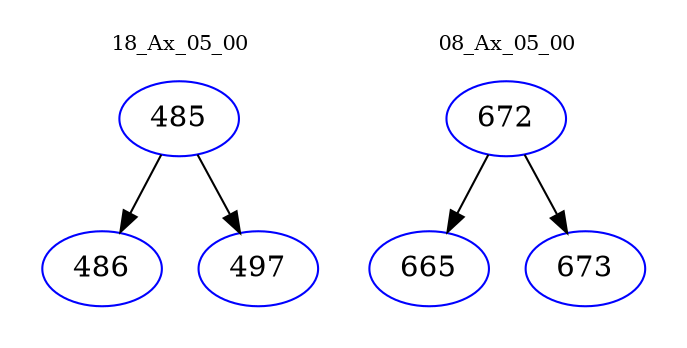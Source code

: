 digraph{
subgraph cluster_0 {
color = white
label = "18_Ax_05_00";
fontsize=10;
T0_485 [label="485", color="blue"]
T0_485 -> T0_486 [color="black"]
T0_486 [label="486", color="blue"]
T0_485 -> T0_497 [color="black"]
T0_497 [label="497", color="blue"]
}
subgraph cluster_1 {
color = white
label = "08_Ax_05_00";
fontsize=10;
T1_672 [label="672", color="blue"]
T1_672 -> T1_665 [color="black"]
T1_665 [label="665", color="blue"]
T1_672 -> T1_673 [color="black"]
T1_673 [label="673", color="blue"]
}
}
